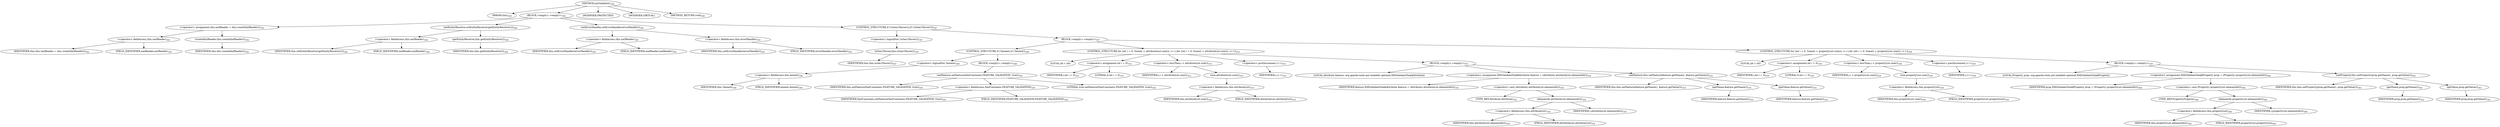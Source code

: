 digraph "initValidator" {  
"592" [label = <(METHOD,initValidator)<SUB>340</SUB>> ]
"36" [label = <(PARAM,this)<SUB>340</SUB>> ]
"593" [label = <(BLOCK,&lt;empty&gt;,&lt;empty&gt;)<SUB>340</SUB>> ]
"594" [label = <(&lt;operator&gt;.assignment,this.xmlReader = this.createXmlReader())<SUB>342</SUB>> ]
"595" [label = <(&lt;operator&gt;.fieldAccess,this.xmlReader)<SUB>342</SUB>> ]
"596" [label = <(IDENTIFIER,this,this.xmlReader = this.createXmlReader())<SUB>342</SUB>> ]
"597" [label = <(FIELD_IDENTIFIER,xmlReader,xmlReader)<SUB>342</SUB>> ]
"598" [label = <(createXmlReader,this.createXmlReader())<SUB>342</SUB>> ]
"35" [label = <(IDENTIFIER,this,this.createXmlReader())<SUB>342</SUB>> ]
"599" [label = <(setEntityResolver,setEntityResolver(getEntityResolver()))<SUB>344</SUB>> ]
"600" [label = <(&lt;operator&gt;.fieldAccess,this.xmlReader)<SUB>344</SUB>> ]
"601" [label = <(IDENTIFIER,this,setEntityResolver(getEntityResolver()))<SUB>344</SUB>> ]
"602" [label = <(FIELD_IDENTIFIER,xmlReader,xmlReader)<SUB>344</SUB>> ]
"603" [label = <(getEntityResolver,this.getEntityResolver())<SUB>344</SUB>> ]
"37" [label = <(IDENTIFIER,this,this.getEntityResolver())<SUB>344</SUB>> ]
"604" [label = <(setErrorHandler,setErrorHandler(errorHandler))<SUB>345</SUB>> ]
"605" [label = <(&lt;operator&gt;.fieldAccess,this.xmlReader)<SUB>345</SUB>> ]
"606" [label = <(IDENTIFIER,this,setErrorHandler(errorHandler))<SUB>345</SUB>> ]
"607" [label = <(FIELD_IDENTIFIER,xmlReader,xmlReader)<SUB>345</SUB>> ]
"608" [label = <(&lt;operator&gt;.fieldAccess,this.errorHandler)<SUB>345</SUB>> ]
"609" [label = <(IDENTIFIER,this,setErrorHandler(errorHandler))<SUB>345</SUB>> ]
"610" [label = <(FIELD_IDENTIFIER,errorHandler,errorHandler)<SUB>345</SUB>> ]
"611" [label = <(CONTROL_STRUCTURE,if (!isSax1Parser()),if (!isSax1Parser()))<SUB>347</SUB>> ]
"612" [label = <(&lt;operator&gt;.logicalNot,!isSax1Parser())<SUB>347</SUB>> ]
"613" [label = <(isSax1Parser,this.isSax1Parser())<SUB>347</SUB>> ]
"38" [label = <(IDENTIFIER,this,this.isSax1Parser())<SUB>347</SUB>> ]
"614" [label = <(BLOCK,&lt;empty&gt;,&lt;empty&gt;)<SUB>347</SUB>> ]
"615" [label = <(CONTROL_STRUCTURE,if (!lenient),if (!lenient))<SUB>349</SUB>> ]
"616" [label = <(&lt;operator&gt;.logicalNot,!lenient)<SUB>349</SUB>> ]
"617" [label = <(&lt;operator&gt;.fieldAccess,this.lenient)<SUB>349</SUB>> ]
"618" [label = <(IDENTIFIER,this,!lenient)<SUB>349</SUB>> ]
"619" [label = <(FIELD_IDENTIFIER,lenient,lenient)<SUB>349</SUB>> ]
"620" [label = <(BLOCK,&lt;empty&gt;,&lt;empty&gt;)<SUB>349</SUB>> ]
"621" [label = <(setFeature,setFeature(XmlConstants.FEATURE_VALIDATION, true))<SUB>350</SUB>> ]
"39" [label = <(IDENTIFIER,this,setFeature(XmlConstants.FEATURE_VALIDATION, true))<SUB>350</SUB>> ]
"622" [label = <(&lt;operator&gt;.fieldAccess,XmlConstants.FEATURE_VALIDATION)<SUB>350</SUB>> ]
"623" [label = <(IDENTIFIER,XmlConstants,setFeature(XmlConstants.FEATURE_VALIDATION, true))<SUB>350</SUB>> ]
"624" [label = <(FIELD_IDENTIFIER,FEATURE_VALIDATION,FEATURE_VALIDATION)<SUB>350</SUB>> ]
"625" [label = <(LITERAL,true,setFeature(XmlConstants.FEATURE_VALIDATION, true))<SUB>350</SUB>> ]
"626" [label = <(CONTROL_STRUCTURE,for (int i = 0; Some(i &lt; attributeList.size()); i++),for (int i = 0; Some(i &lt; attributeList.size()); i++))<SUB>353</SUB>> ]
"627" [label = <(LOCAL,int i: int)> ]
"628" [label = <(&lt;operator&gt;.assignment,int i = 0)<SUB>353</SUB>> ]
"629" [label = <(IDENTIFIER,i,int i = 0)<SUB>353</SUB>> ]
"630" [label = <(LITERAL,0,int i = 0)<SUB>353</SUB>> ]
"631" [label = <(&lt;operator&gt;.lessThan,i &lt; attributeList.size())<SUB>353</SUB>> ]
"632" [label = <(IDENTIFIER,i,i &lt; attributeList.size())<SUB>353</SUB>> ]
"633" [label = <(size,attributeList.size())<SUB>353</SUB>> ]
"634" [label = <(&lt;operator&gt;.fieldAccess,this.attributeList)<SUB>353</SUB>> ]
"635" [label = <(IDENTIFIER,this,attributeList.size())<SUB>353</SUB>> ]
"636" [label = <(FIELD_IDENTIFIER,attributeList,attributeList)<SUB>353</SUB>> ]
"637" [label = <(&lt;operator&gt;.postIncrement,i++)<SUB>353</SUB>> ]
"638" [label = <(IDENTIFIER,i,i++)<SUB>353</SUB>> ]
"639" [label = <(BLOCK,&lt;empty&gt;,&lt;empty&gt;)<SUB>353</SUB>> ]
"640" [label = <(LOCAL,Attribute feature: org.apache.tools.ant.taskdefs.optional.XMLValidateTask$Attribute)> ]
"641" [label = <(&lt;operator&gt;.assignment,XMLValidateTask$Attribute feature = (Attribute) attributeList.elementAt(i))<SUB>354</SUB>> ]
"642" [label = <(IDENTIFIER,feature,XMLValidateTask$Attribute feature = (Attribute) attributeList.elementAt(i))<SUB>354</SUB>> ]
"643" [label = <(&lt;operator&gt;.cast,(Attribute) attributeList.elementAt(i))<SUB>354</SUB>> ]
"644" [label = <(TYPE_REF,Attribute,Attribute)<SUB>354</SUB>> ]
"645" [label = <(elementAt,attributeList.elementAt(i))<SUB>354</SUB>> ]
"646" [label = <(&lt;operator&gt;.fieldAccess,this.attributeList)<SUB>354</SUB>> ]
"647" [label = <(IDENTIFIER,this,attributeList.elementAt(i))<SUB>354</SUB>> ]
"648" [label = <(FIELD_IDENTIFIER,attributeList,attributeList)<SUB>354</SUB>> ]
"649" [label = <(IDENTIFIER,i,attributeList.elementAt(i))<SUB>354</SUB>> ]
"650" [label = <(setFeature,this.setFeature(feature.getName(), feature.getValue()))<SUB>355</SUB>> ]
"40" [label = <(IDENTIFIER,this,this.setFeature(feature.getName(), feature.getValue()))<SUB>355</SUB>> ]
"651" [label = <(getName,feature.getName())<SUB>355</SUB>> ]
"652" [label = <(IDENTIFIER,feature,feature.getName())<SUB>355</SUB>> ]
"653" [label = <(getValue,feature.getValue())<SUB>355</SUB>> ]
"654" [label = <(IDENTIFIER,feature,feature.getValue())<SUB>355</SUB>> ]
"655" [label = <(CONTROL_STRUCTURE,for (int i = 0; Some(i &lt; propertyList.size()); i++),for (int i = 0; Some(i &lt; propertyList.size()); i++))<SUB>359</SUB>> ]
"656" [label = <(LOCAL,int i: int)> ]
"657" [label = <(&lt;operator&gt;.assignment,int i = 0)<SUB>359</SUB>> ]
"658" [label = <(IDENTIFIER,i,int i = 0)<SUB>359</SUB>> ]
"659" [label = <(LITERAL,0,int i = 0)<SUB>359</SUB>> ]
"660" [label = <(&lt;operator&gt;.lessThan,i &lt; propertyList.size())<SUB>359</SUB>> ]
"661" [label = <(IDENTIFIER,i,i &lt; propertyList.size())<SUB>359</SUB>> ]
"662" [label = <(size,propertyList.size())<SUB>359</SUB>> ]
"663" [label = <(&lt;operator&gt;.fieldAccess,this.propertyList)<SUB>359</SUB>> ]
"664" [label = <(IDENTIFIER,this,propertyList.size())<SUB>359</SUB>> ]
"665" [label = <(FIELD_IDENTIFIER,propertyList,propertyList)<SUB>359</SUB>> ]
"666" [label = <(&lt;operator&gt;.postIncrement,i++)<SUB>359</SUB>> ]
"667" [label = <(IDENTIFIER,i,i++)<SUB>359</SUB>> ]
"668" [label = <(BLOCK,&lt;empty&gt;,&lt;empty&gt;)<SUB>359</SUB>> ]
"669" [label = <(LOCAL,Property prop: org.apache.tools.ant.taskdefs.optional.XMLValidateTask$Property)> ]
"670" [label = <(&lt;operator&gt;.assignment,XMLValidateTask$Property prop = (Property) propertyList.elementAt(i))<SUB>360</SUB>> ]
"671" [label = <(IDENTIFIER,prop,XMLValidateTask$Property prop = (Property) propertyList.elementAt(i))<SUB>360</SUB>> ]
"672" [label = <(&lt;operator&gt;.cast,(Property) propertyList.elementAt(i))<SUB>360</SUB>> ]
"673" [label = <(TYPE_REF,Property,Property)<SUB>360</SUB>> ]
"674" [label = <(elementAt,propertyList.elementAt(i))<SUB>360</SUB>> ]
"675" [label = <(&lt;operator&gt;.fieldAccess,this.propertyList)<SUB>360</SUB>> ]
"676" [label = <(IDENTIFIER,this,propertyList.elementAt(i))<SUB>360</SUB>> ]
"677" [label = <(FIELD_IDENTIFIER,propertyList,propertyList)<SUB>360</SUB>> ]
"678" [label = <(IDENTIFIER,i,propertyList.elementAt(i))<SUB>360</SUB>> ]
"679" [label = <(setProperty,this.setProperty(prop.getName(), prop.getValue()))<SUB>361</SUB>> ]
"41" [label = <(IDENTIFIER,this,this.setProperty(prop.getName(), prop.getValue()))<SUB>361</SUB>> ]
"680" [label = <(getName,prop.getName())<SUB>361</SUB>> ]
"681" [label = <(IDENTIFIER,prop,prop.getName())<SUB>361</SUB>> ]
"682" [label = <(getValue,prop.getValue())<SUB>361</SUB>> ]
"683" [label = <(IDENTIFIER,prop,prop.getValue())<SUB>361</SUB>> ]
"684" [label = <(MODIFIER,PROTECTED)> ]
"685" [label = <(MODIFIER,VIRTUAL)> ]
"686" [label = <(METHOD_RETURN,void)<SUB>340</SUB>> ]
  "592" -> "36" 
  "592" -> "593" 
  "592" -> "684" 
  "592" -> "685" 
  "592" -> "686" 
  "593" -> "594" 
  "593" -> "599" 
  "593" -> "604" 
  "593" -> "611" 
  "594" -> "595" 
  "594" -> "598" 
  "595" -> "596" 
  "595" -> "597" 
  "598" -> "35" 
  "599" -> "600" 
  "599" -> "603" 
  "600" -> "601" 
  "600" -> "602" 
  "603" -> "37" 
  "604" -> "605" 
  "604" -> "608" 
  "605" -> "606" 
  "605" -> "607" 
  "608" -> "609" 
  "608" -> "610" 
  "611" -> "612" 
  "611" -> "614" 
  "612" -> "613" 
  "613" -> "38" 
  "614" -> "615" 
  "614" -> "626" 
  "614" -> "655" 
  "615" -> "616" 
  "615" -> "620" 
  "616" -> "617" 
  "617" -> "618" 
  "617" -> "619" 
  "620" -> "621" 
  "621" -> "39" 
  "621" -> "622" 
  "621" -> "625" 
  "622" -> "623" 
  "622" -> "624" 
  "626" -> "627" 
  "626" -> "628" 
  "626" -> "631" 
  "626" -> "637" 
  "626" -> "639" 
  "628" -> "629" 
  "628" -> "630" 
  "631" -> "632" 
  "631" -> "633" 
  "633" -> "634" 
  "634" -> "635" 
  "634" -> "636" 
  "637" -> "638" 
  "639" -> "640" 
  "639" -> "641" 
  "639" -> "650" 
  "641" -> "642" 
  "641" -> "643" 
  "643" -> "644" 
  "643" -> "645" 
  "645" -> "646" 
  "645" -> "649" 
  "646" -> "647" 
  "646" -> "648" 
  "650" -> "40" 
  "650" -> "651" 
  "650" -> "653" 
  "651" -> "652" 
  "653" -> "654" 
  "655" -> "656" 
  "655" -> "657" 
  "655" -> "660" 
  "655" -> "666" 
  "655" -> "668" 
  "657" -> "658" 
  "657" -> "659" 
  "660" -> "661" 
  "660" -> "662" 
  "662" -> "663" 
  "663" -> "664" 
  "663" -> "665" 
  "666" -> "667" 
  "668" -> "669" 
  "668" -> "670" 
  "668" -> "679" 
  "670" -> "671" 
  "670" -> "672" 
  "672" -> "673" 
  "672" -> "674" 
  "674" -> "675" 
  "674" -> "678" 
  "675" -> "676" 
  "675" -> "677" 
  "679" -> "41" 
  "679" -> "680" 
  "679" -> "682" 
  "680" -> "681" 
  "682" -> "683" 
}
